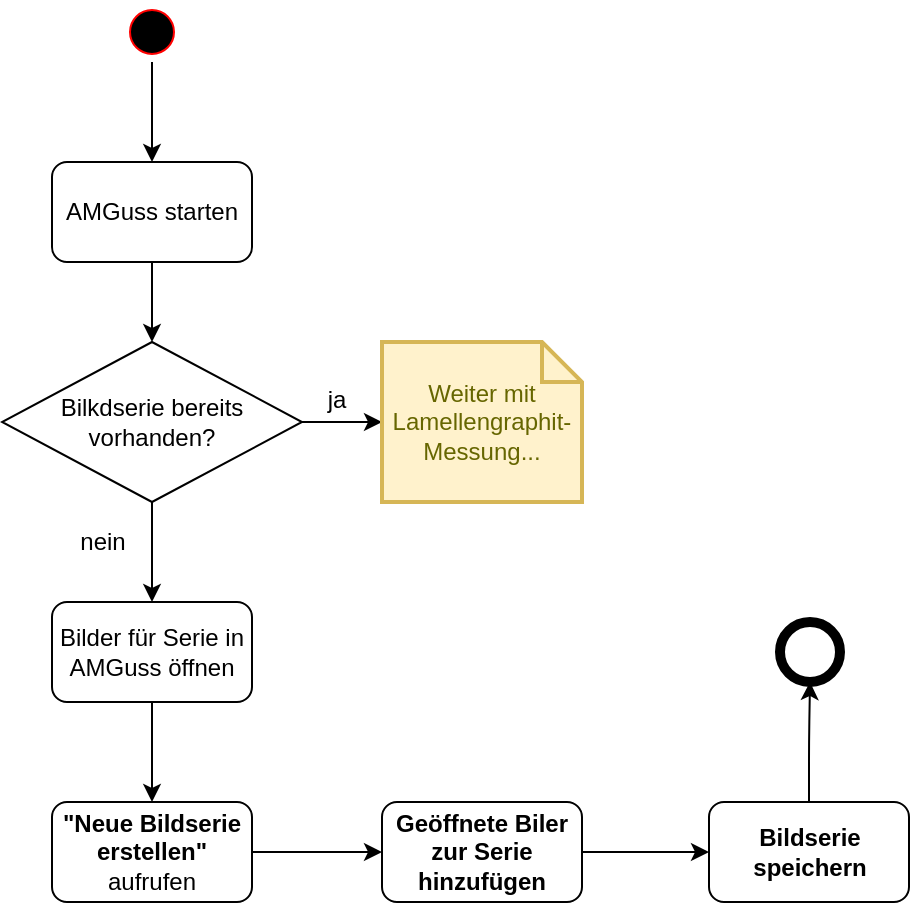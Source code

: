 <mxfile version="14.6.13" type="device"><diagram id="KYO6-fEAIPKlZ0LvhqHp" name="Seite-1"><mxGraphModel dx="1182" dy="792" grid="0" gridSize="10" guides="1" tooltips="1" connect="1" arrows="1" fold="1" page="1" pageScale="1" pageWidth="827" pageHeight="1169" math="0" shadow="0"><root><mxCell id="0"/><mxCell id="1" parent="0"/><mxCell id="5rnDKnEcKE6PiTUSF-CL-5" style="edgeStyle=orthogonalEdgeStyle;curved=0;rounded=1;sketch=0;orthogonalLoop=1;jettySize=auto;html=1;" edge="1" parent="1" source="5rnDKnEcKE6PiTUSF-CL-1" target="5rnDKnEcKE6PiTUSF-CL-3"><mxGeometry relative="1" as="geometry"/></mxCell><mxCell id="5rnDKnEcKE6PiTUSF-CL-1" value="" style="ellipse;html=1;shape=startState;fillColor=#000000;strokeColor=#ff0000;" vertex="1" parent="1"><mxGeometry x="70" y="40" width="30" height="30" as="geometry"/></mxCell><mxCell id="5rnDKnEcKE6PiTUSF-CL-7" style="edgeStyle=orthogonalEdgeStyle;curved=0;rounded=1;sketch=0;orthogonalLoop=1;jettySize=auto;html=1;entryX=0.5;entryY=0;entryDx=0;entryDy=0;" edge="1" parent="1" source="5rnDKnEcKE6PiTUSF-CL-3" target="5rnDKnEcKE6PiTUSF-CL-6"><mxGeometry relative="1" as="geometry"/></mxCell><mxCell id="5rnDKnEcKE6PiTUSF-CL-3" value="AMGuss starten" style="rounded=1;whiteSpace=wrap;html=1;sketch=0;" vertex="1" parent="1"><mxGeometry x="35" y="120" width="100" height="50" as="geometry"/></mxCell><mxCell id="5rnDKnEcKE6PiTUSF-CL-19" style="edgeStyle=orthogonalEdgeStyle;curved=0;rounded=1;sketch=0;orthogonalLoop=1;jettySize=auto;html=1;entryX=0.5;entryY=0;entryDx=0;entryDy=0;fontSize=12;" edge="1" parent="1" source="5rnDKnEcKE6PiTUSF-CL-6" target="5rnDKnEcKE6PiTUSF-CL-17"><mxGeometry relative="1" as="geometry"/></mxCell><mxCell id="5rnDKnEcKE6PiTUSF-CL-30" style="edgeStyle=orthogonalEdgeStyle;curved=0;rounded=1;sketch=0;orthogonalLoop=1;jettySize=auto;html=1;fontSize=12;" edge="1" parent="1" source="5rnDKnEcKE6PiTUSF-CL-6" target="5rnDKnEcKE6PiTUSF-CL-15"><mxGeometry relative="1" as="geometry"/></mxCell><mxCell id="5rnDKnEcKE6PiTUSF-CL-6" value="Bilkdserie bereits&lt;br&gt;vorhanden?" style="rhombus;whiteSpace=wrap;html=1;rounded=0;sketch=0;" vertex="1" parent="1"><mxGeometry x="10" y="210" width="150" height="80" as="geometry"/></mxCell><mxCell id="5rnDKnEcKE6PiTUSF-CL-24" style="edgeStyle=orthogonalEdgeStyle;curved=0;rounded=1;sketch=0;orthogonalLoop=1;jettySize=auto;html=1;entryX=0;entryY=0.5;entryDx=0;entryDy=0;fontSize=12;" edge="1" parent="1" source="5rnDKnEcKE6PiTUSF-CL-11" target="5rnDKnEcKE6PiTUSF-CL-21"><mxGeometry relative="1" as="geometry"/></mxCell><mxCell id="5rnDKnEcKE6PiTUSF-CL-11" value="&lt;b&gt;&quot;Neue Bildserie erstellen&quot;&lt;/b&gt;&lt;br&gt;aufrufen" style="rounded=1;whiteSpace=wrap;html=1;sketch=0;" vertex="1" parent="1"><mxGeometry x="35" y="440" width="100" height="50" as="geometry"/></mxCell><mxCell id="5rnDKnEcKE6PiTUSF-CL-13" value="nein" style="text;html=1;align=center;verticalAlign=middle;resizable=0;points=[];autosize=1;strokeColor=none;" vertex="1" parent="1"><mxGeometry x="40" y="300" width="40" height="20" as="geometry"/></mxCell><mxCell id="5rnDKnEcKE6PiTUSF-CL-14" value="ja" style="text;html=1;align=center;verticalAlign=middle;resizable=0;points=[];autosize=1;strokeColor=none;" vertex="1" parent="1"><mxGeometry x="167" y="229" width="20" height="20" as="geometry"/></mxCell><mxCell id="5rnDKnEcKE6PiTUSF-CL-15" value="Weiter mit Lamellengraphit-Messung..." style="shape=note;strokeWidth=2;fontSize=12;size=20;whiteSpace=wrap;html=1;fillColor=#fff2cc;strokeColor=#d6b656;fontColor=#666600;rounded=0;sketch=0;" vertex="1" parent="1"><mxGeometry x="200" y="210" width="100" height="80" as="geometry"/></mxCell><mxCell id="5rnDKnEcKE6PiTUSF-CL-20" style="edgeStyle=orthogonalEdgeStyle;curved=0;rounded=1;sketch=0;orthogonalLoop=1;jettySize=auto;html=1;entryX=0.5;entryY=0;entryDx=0;entryDy=0;fontSize=12;" edge="1" parent="1" source="5rnDKnEcKE6PiTUSF-CL-17" target="5rnDKnEcKE6PiTUSF-CL-11"><mxGeometry relative="1" as="geometry"/></mxCell><mxCell id="5rnDKnEcKE6PiTUSF-CL-17" value="&lt;span&gt;Bilder für Serie in AMGuss öffnen&lt;/span&gt;" style="rounded=1;whiteSpace=wrap;html=1;sketch=0;fontStyle=0" vertex="1" parent="1"><mxGeometry x="35" y="340" width="100" height="50" as="geometry"/></mxCell><mxCell id="5rnDKnEcKE6PiTUSF-CL-26" value="" style="edgeStyle=orthogonalEdgeStyle;curved=0;rounded=1;sketch=0;orthogonalLoop=1;jettySize=auto;html=1;fontSize=12;" edge="1" parent="1" source="5rnDKnEcKE6PiTUSF-CL-21" target="5rnDKnEcKE6PiTUSF-CL-25"><mxGeometry relative="1" as="geometry"/></mxCell><mxCell id="5rnDKnEcKE6PiTUSF-CL-21" value="&lt;b&gt;Geöffnete Biler zur Serie hinzufügen&lt;/b&gt;" style="rounded=1;whiteSpace=wrap;html=1;sketch=0;" vertex="1" parent="1"><mxGeometry x="200" y="440" width="100" height="50" as="geometry"/></mxCell><mxCell id="5rnDKnEcKE6PiTUSF-CL-28" style="edgeStyle=orthogonalEdgeStyle;curved=0;rounded=1;sketch=0;orthogonalLoop=1;jettySize=auto;html=1;entryX=0.5;entryY=1;entryDx=0;entryDy=0;fontSize=12;" edge="1" parent="1" source="5rnDKnEcKE6PiTUSF-CL-25" target="5rnDKnEcKE6PiTUSF-CL-27"><mxGeometry relative="1" as="geometry"/></mxCell><mxCell id="5rnDKnEcKE6PiTUSF-CL-25" value="&lt;b&gt;Bildserie speichern&lt;/b&gt;" style="rounded=1;whiteSpace=wrap;html=1;sketch=0;" vertex="1" parent="1"><mxGeometry x="363.5" y="440" width="100" height="50" as="geometry"/></mxCell><mxCell id="5rnDKnEcKE6PiTUSF-CL-27" value="" style="shape=ellipse;html=1;dashed=0;whitespace=wrap;aspect=fixed;strokeWidth=5;perimeter=ellipsePerimeter;rounded=0;sketch=0;fontSize=12;" vertex="1" parent="1"><mxGeometry x="399" y="350" width="30" height="30" as="geometry"/></mxCell></root></mxGraphModel></diagram></mxfile>